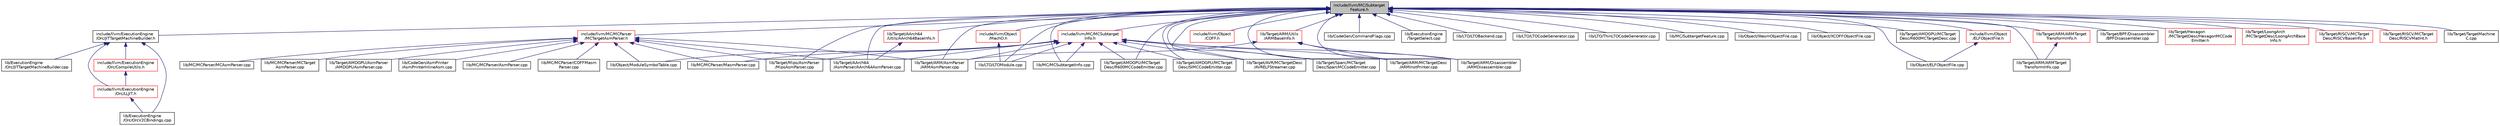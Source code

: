 digraph "include/llvm/MC/SubtargetFeature.h"
{
 // LATEX_PDF_SIZE
  bgcolor="transparent";
  edge [fontname="Helvetica",fontsize="10",labelfontname="Helvetica",labelfontsize="10"];
  node [fontname="Helvetica",fontsize="10",shape=record];
  Node1 [label="include/llvm/MC/Subtarget\lFeature.h",height=0.2,width=0.4,color="black", fillcolor="grey75", style="filled", fontcolor="black",tooltip=" "];
  Node1 -> Node2 [dir="back",color="midnightblue",fontsize="10",style="solid",fontname="Helvetica"];
  Node2 [label="include/llvm/ExecutionEngine\l/Orc/JITTargetMachineBuilder.h",height=0.2,width=0.4,color="black",URL="$JITTargetMachineBuilder_8h.html",tooltip=" "];
  Node2 -> Node3 [dir="back",color="midnightblue",fontsize="10",style="solid",fontname="Helvetica"];
  Node3 [label="include/llvm/ExecutionEngine\l/Orc/CompileUtils.h",height=0.2,width=0.4,color="red",URL="$CompileUtils_8h.html",tooltip=" "];
  Node3 -> Node4 [dir="back",color="midnightblue",fontsize="10",style="solid",fontname="Helvetica"];
  Node4 [label="include/llvm/ExecutionEngine\l/Orc/LLJIT.h",height=0.2,width=0.4,color="red",URL="$ExecutionEngine_2Orc_2LLJIT_8h.html",tooltip=" "];
  Node4 -> Node6 [dir="back",color="midnightblue",fontsize="10",style="solid",fontname="Helvetica"];
  Node6 [label="lib/ExecutionEngine\l/Orc/OrcV2CBindings.cpp",height=0.2,width=0.4,color="black",URL="$OrcV2CBindings_8cpp.html",tooltip=" "];
  Node2 -> Node4 [dir="back",color="midnightblue",fontsize="10",style="solid",fontname="Helvetica"];
  Node2 -> Node8 [dir="back",color="midnightblue",fontsize="10",style="solid",fontname="Helvetica"];
  Node8 [label="lib/ExecutionEngine\l/Orc/JITTargetMachineBuilder.cpp",height=0.2,width=0.4,color="black",URL="$JITTargetMachineBuilder_8cpp.html",tooltip=" "];
  Node2 -> Node6 [dir="back",color="midnightblue",fontsize="10",style="solid",fontname="Helvetica"];
  Node1 -> Node9 [dir="back",color="midnightblue",fontsize="10",style="solid",fontname="Helvetica"];
  Node9 [label="include/llvm/MC/MCParser\l/MCTargetAsmParser.h",height=0.2,width=0.4,color="red",URL="$MCTargetAsmParser_8h.html",tooltip=" "];
  Node9 -> Node10 [dir="back",color="midnightblue",fontsize="10",style="solid",fontname="Helvetica"];
  Node10 [label="lib/CodeGen/AsmPrinter\l/AsmPrinterInlineAsm.cpp",height=0.2,width=0.4,color="black",URL="$AsmPrinterInlineAsm_8cpp.html",tooltip=" "];
  Node9 -> Node11 [dir="back",color="midnightblue",fontsize="10",style="solid",fontname="Helvetica"];
  Node11 [label="lib/MC/MCParser/AsmParser.cpp",height=0.2,width=0.4,color="black",URL="$AsmParser_8cpp.html",tooltip=" "];
  Node9 -> Node12 [dir="back",color="midnightblue",fontsize="10",style="solid",fontname="Helvetica"];
  Node12 [label="lib/MC/MCParser/COFFMasm\lParser.cpp",height=0.2,width=0.4,color="black",URL="$COFFMasmParser_8cpp.html",tooltip=" "];
  Node9 -> Node13 [dir="back",color="midnightblue",fontsize="10",style="solid",fontname="Helvetica"];
  Node13 [label="lib/MC/MCParser/MasmParser.cpp",height=0.2,width=0.4,color="black",URL="$MasmParser_8cpp.html",tooltip=" "];
  Node9 -> Node14 [dir="back",color="midnightblue",fontsize="10",style="solid",fontname="Helvetica"];
  Node14 [label="lib/MC/MCParser/MCAsmParser.cpp",height=0.2,width=0.4,color="black",URL="$MCAsmParser_8cpp.html",tooltip=" "];
  Node9 -> Node15 [dir="back",color="midnightblue",fontsize="10",style="solid",fontname="Helvetica"];
  Node15 [label="lib/MC/MCParser/MCTarget\lAsmParser.cpp",height=0.2,width=0.4,color="black",URL="$MCTargetAsmParser_8cpp.html",tooltip=" "];
  Node9 -> Node16 [dir="back",color="midnightblue",fontsize="10",style="solid",fontname="Helvetica"];
  Node16 [label="lib/Object/ModuleSymbolTable.cpp",height=0.2,width=0.4,color="black",URL="$ModuleSymbolTable_8cpp.html",tooltip=" "];
  Node9 -> Node17 [dir="back",color="midnightblue",fontsize="10",style="solid",fontname="Helvetica"];
  Node17 [label="lib/Target/AArch64\l/AsmParser/AArch64AsmParser.cpp",height=0.2,width=0.4,color="black",URL="$AArch64AsmParser_8cpp.html",tooltip=" "];
  Node9 -> Node18 [dir="back",color="midnightblue",fontsize="10",style="solid",fontname="Helvetica"];
  Node18 [label="lib/Target/AMDGPU/AsmParser\l/AMDGPUAsmParser.cpp",height=0.2,width=0.4,color="black",URL="$AMDGPUAsmParser_8cpp.html",tooltip=" "];
  Node9 -> Node19 [dir="back",color="midnightblue",fontsize="10",style="solid",fontname="Helvetica"];
  Node19 [label="lib/Target/ARM/AsmParser\l/ARMAsmParser.cpp",height=0.2,width=0.4,color="black",URL="$ARMAsmParser_8cpp.html",tooltip=" "];
  Node9 -> Node27 [dir="back",color="midnightblue",fontsize="10",style="solid",fontname="Helvetica"];
  Node27 [label="lib/Target/Mips/AsmParser\l/MipsAsmParser.cpp",height=0.2,width=0.4,color="black",URL="$MipsAsmParser_8cpp.html",tooltip=" "];
  Node1 -> Node39 [dir="back",color="midnightblue",fontsize="10",style="solid",fontname="Helvetica"];
  Node39 [label="include/llvm/MC/MCSubtarget\lInfo.h",height=0.2,width=0.4,color="red",URL="$MCSubtargetInfo_8h.html",tooltip=" "];
  Node39 -> Node1067 [dir="back",color="midnightblue",fontsize="10",style="solid",fontname="Helvetica"];
  Node1067 [label="lib/LTO/LTOModule.cpp",height=0.2,width=0.4,color="black",URL="$LTOModule_8cpp.html",tooltip=" "];
  Node39 -> Node13 [dir="back",color="midnightblue",fontsize="10",style="solid",fontname="Helvetica"];
  Node39 -> Node1105 [dir="back",color="midnightblue",fontsize="10",style="solid",fontname="Helvetica"];
  Node1105 [label="lib/MC/MCSubtargetInfo.cpp",height=0.2,width=0.4,color="black",URL="$MCSubtargetInfo_8cpp.html",tooltip=" "];
  Node39 -> Node16 [dir="back",color="midnightblue",fontsize="10",style="solid",fontname="Helvetica"];
  Node39 -> Node17 [dir="back",color="midnightblue",fontsize="10",style="solid",fontname="Helvetica"];
  Node39 -> Node1120 [dir="back",color="midnightblue",fontsize="10",style="solid",fontname="Helvetica"];
  Node1120 [label="lib/Target/AMDGPU/MCTarget\lDesc/R600MCCodeEmitter.cpp",height=0.2,width=0.4,color="black",URL="$R600MCCodeEmitter_8cpp.html",tooltip=" "];
  Node39 -> Node1121 [dir="back",color="midnightblue",fontsize="10",style="solid",fontname="Helvetica"];
  Node1121 [label="lib/Target/AMDGPU/MCTarget\lDesc/SIMCCodeEmitter.cpp",height=0.2,width=0.4,color="black",URL="$SIMCCodeEmitter_8cpp.html",tooltip=" "];
  Node39 -> Node19 [dir="back",color="midnightblue",fontsize="10",style="solid",fontname="Helvetica"];
  Node39 -> Node495 [dir="back",color="midnightblue",fontsize="10",style="solid",fontname="Helvetica"];
  Node495 [label="lib/Target/ARM/Disassembler\l/ARMDisassembler.cpp",height=0.2,width=0.4,color="black",URL="$ARMDisassembler_8cpp.html",tooltip=" "];
  Node39 -> Node1130 [dir="back",color="midnightblue",fontsize="10",style="solid",fontname="Helvetica"];
  Node1130 [label="lib/Target/ARM/MCTargetDesc\l/ARMInstPrinter.cpp",height=0.2,width=0.4,color="black",URL="$ARMInstPrinter_8cpp.html",tooltip=" "];
  Node39 -> Node1135 [dir="back",color="midnightblue",fontsize="10",style="solid",fontname="Helvetica"];
  Node1135 [label="lib/Target/AVR/MCTargetDesc\l/AVRELFStreamer.cpp",height=0.2,width=0.4,color="black",URL="$AVRELFStreamer_8cpp.html",tooltip=" "];
  Node39 -> Node27 [dir="back",color="midnightblue",fontsize="10",style="solid",fontname="Helvetica"];
  Node39 -> Node1205 [dir="back",color="midnightblue",fontsize="10",style="solid",fontname="Helvetica"];
  Node1205 [label="lib/Target/Sparc/MCTarget\lDesc/SparcMCCodeEmitter.cpp",height=0.2,width=0.4,color="black",URL="$SparcMCCodeEmitter_8cpp.html",tooltip=" "];
  Node1 -> Node1231 [dir="back",color="midnightblue",fontsize="10",style="solid",fontname="Helvetica"];
  Node1231 [label="include/llvm/Object\l/COFF.h",height=0.2,width=0.4,color="red",URL="$Object_2COFF_8h.html",tooltip=" "];
  Node1 -> Node1276 [dir="back",color="midnightblue",fontsize="10",style="solid",fontname="Helvetica"];
  Node1276 [label="include/llvm/Object\l/ELFObjectFile.h",height=0.2,width=0.4,color="red",URL="$ELFObjectFile_8h.html",tooltip=" "];
  Node1276 -> Node1293 [dir="back",color="midnightblue",fontsize="10",style="solid",fontname="Helvetica"];
  Node1293 [label="lib/Object/ELFObjectFile.cpp",height=0.2,width=0.4,color="black",URL="$ELFObjectFile_8cpp.html",tooltip=" "];
  Node1 -> Node1298 [dir="back",color="midnightblue",fontsize="10",style="solid",fontname="Helvetica"];
  Node1298 [label="include/llvm/Object\l/MachO.h",height=0.2,width=0.4,color="red",URL="$Object_2MachO_8h.html",tooltip=" "];
  Node1298 -> Node1067 [dir="back",color="midnightblue",fontsize="10",style="solid",fontname="Helvetica"];
  Node1 -> Node1326 [dir="back",color="midnightblue",fontsize="10",style="solid",fontname="Helvetica"];
  Node1326 [label="lib/CodeGen/CommandFlags.cpp",height=0.2,width=0.4,color="black",URL="$CommandFlags_8cpp.html",tooltip=" "];
  Node1 -> Node1327 [dir="back",color="midnightblue",fontsize="10",style="solid",fontname="Helvetica"];
  Node1327 [label="lib/ExecutionEngine\l/TargetSelect.cpp",height=0.2,width=0.4,color="black",URL="$TargetSelect_8cpp.html",tooltip=" "];
  Node1 -> Node1328 [dir="back",color="midnightblue",fontsize="10",style="solid",fontname="Helvetica"];
  Node1328 [label="lib/LTO/LTOBackend.cpp",height=0.2,width=0.4,color="black",URL="$LTOBackend_8cpp.html",tooltip=" "];
  Node1 -> Node1066 [dir="back",color="midnightblue",fontsize="10",style="solid",fontname="Helvetica"];
  Node1066 [label="lib/LTO/LTOCodeGenerator.cpp",height=0.2,width=0.4,color="black",URL="$LTOCodeGenerator_8cpp.html",tooltip=" "];
  Node1 -> Node1067 [dir="back",color="midnightblue",fontsize="10",style="solid",fontname="Helvetica"];
  Node1 -> Node1329 [dir="back",color="midnightblue",fontsize="10",style="solid",fontname="Helvetica"];
  Node1329 [label="lib/LTO/ThinLTOCodeGenerator.cpp",height=0.2,width=0.4,color="black",URL="$ThinLTOCodeGenerator_8cpp.html",tooltip=" "];
  Node1 -> Node1105 [dir="back",color="midnightblue",fontsize="10",style="solid",fontname="Helvetica"];
  Node1 -> Node1330 [dir="back",color="midnightblue",fontsize="10",style="solid",fontname="Helvetica"];
  Node1330 [label="lib/MC/SubtargetFeature.cpp",height=0.2,width=0.4,color="black",URL="$SubtargetFeature_8cpp.html",tooltip=" "];
  Node1 -> Node1293 [dir="back",color="midnightblue",fontsize="10",style="solid",fontname="Helvetica"];
  Node1 -> Node1331 [dir="back",color="midnightblue",fontsize="10",style="solid",fontname="Helvetica"];
  Node1331 [label="lib/Object/WasmObjectFile.cpp",height=0.2,width=0.4,color="black",URL="$WasmObjectFile_8cpp.html",tooltip=" "];
  Node1 -> Node1332 [dir="back",color="midnightblue",fontsize="10",style="solid",fontname="Helvetica"];
  Node1332 [label="lib/Object/XCOFFObjectFile.cpp",height=0.2,width=0.4,color="black",URL="$XCOFFObjectFile_8cpp.html",tooltip=" "];
  Node1 -> Node1333 [dir="back",color="midnightblue",fontsize="10",style="solid",fontname="Helvetica"];
  Node1333 [label="lib/Target/AArch64\l/Utils/AArch64BaseInfo.h",height=0.2,width=0.4,color="red",URL="$AArch64BaseInfo_8h.html",tooltip=" "];
  Node1333 -> Node17 [dir="back",color="midnightblue",fontsize="10",style="solid",fontname="Helvetica"];
  Node1 -> Node17 [dir="back",color="midnightblue",fontsize="10",style="solid",fontname="Helvetica"];
  Node1 -> Node1120 [dir="back",color="midnightblue",fontsize="10",style="solid",fontname="Helvetica"];
  Node1 -> Node1345 [dir="back",color="midnightblue",fontsize="10",style="solid",fontname="Helvetica"];
  Node1345 [label="lib/Target/AMDGPU/MCTarget\lDesc/R600MCTargetDesc.cpp",height=0.2,width=0.4,color="black",URL="$R600MCTargetDesc_8cpp.html",tooltip="This file provides R600 specific target descriptions."];
  Node1 -> Node1121 [dir="back",color="midnightblue",fontsize="10",style="solid",fontname="Helvetica"];
  Node1 -> Node1346 [dir="back",color="midnightblue",fontsize="10",style="solid",fontname="Helvetica"];
  Node1346 [label="lib/Target/ARM/Utils\l/ARMBaseInfo.h",height=0.2,width=0.4,color="red",URL="$Utils_2ARMBaseInfo_8h.html",tooltip=" "];
  Node1346 -> Node19 [dir="back",color="midnightblue",fontsize="10",style="solid",fontname="Helvetica"];
  Node1346 -> Node495 [dir="back",color="midnightblue",fontsize="10",style="solid",fontname="Helvetica"];
  Node1346 -> Node1130 [dir="back",color="midnightblue",fontsize="10",style="solid",fontname="Helvetica"];
  Node1 -> Node62 [dir="back",color="midnightblue",fontsize="10",style="solid",fontname="Helvetica"];
  Node62 [label="lib/Target/ARM/ARMTarget\lTransformInfo.h",height=0.2,width=0.4,color="red",URL="$ARMTargetTransformInfo_8h.html",tooltip=" "];
  Node62 -> Node66 [dir="back",color="midnightblue",fontsize="10",style="solid",fontname="Helvetica"];
  Node66 [label="lib/Target/ARM/ARMTarget\lTransformInfo.cpp",height=0.2,width=0.4,color="black",URL="$ARMTargetTransformInfo_8cpp.html",tooltip=" "];
  Node1 -> Node66 [dir="back",color="midnightblue",fontsize="10",style="solid",fontname="Helvetica"];
  Node1 -> Node19 [dir="back",color="midnightblue",fontsize="10",style="solid",fontname="Helvetica"];
  Node1 -> Node495 [dir="back",color="midnightblue",fontsize="10",style="solid",fontname="Helvetica"];
  Node1 -> Node1130 [dir="back",color="midnightblue",fontsize="10",style="solid",fontname="Helvetica"];
  Node1 -> Node1135 [dir="back",color="midnightblue",fontsize="10",style="solid",fontname="Helvetica"];
  Node1 -> Node1355 [dir="back",color="midnightblue",fontsize="10",style="solid",fontname="Helvetica"];
  Node1355 [label="lib/Target/BPF/Disassembler\l/BPFDisassembler.cpp",height=0.2,width=0.4,color="black",URL="$BPFDisassembler_8cpp.html",tooltip=" "];
  Node1 -> Node1356 [dir="back",color="midnightblue",fontsize="10",style="solid",fontname="Helvetica"];
  Node1356 [label="lib/Target/Hexagon\l/MCTargetDesc/HexagonMCCode\lEmitter.h",height=0.2,width=0.4,color="red",URL="$HexagonMCCodeEmitter_8h.html",tooltip=" "];
  Node1 -> Node1357 [dir="back",color="midnightblue",fontsize="10",style="solid",fontname="Helvetica"];
  Node1357 [label="lib/Target/LoongArch\l/MCTargetDesc/LoongArchBase\lInfo.h",height=0.2,width=0.4,color="red",URL="$LoongArchBaseInfo_8h.html",tooltip=" "];
  Node1 -> Node27 [dir="back",color="midnightblue",fontsize="10",style="solid",fontname="Helvetica"];
  Node1 -> Node1361 [dir="back",color="midnightblue",fontsize="10",style="solid",fontname="Helvetica"];
  Node1361 [label="lib/Target/RISCV/MCTarget\lDesc/RISCVBaseInfo.h",height=0.2,width=0.4,color="red",URL="$RISCVBaseInfo_8h.html",tooltip=" "];
  Node1 -> Node1364 [dir="back",color="midnightblue",fontsize="10",style="solid",fontname="Helvetica"];
  Node1364 [label="lib/Target/RISCV/MCTarget\lDesc/RISCVMatInt.h",height=0.2,width=0.4,color="red",URL="$RISCVMatInt_8h.html",tooltip=" "];
  Node1 -> Node1205 [dir="back",color="midnightblue",fontsize="10",style="solid",fontname="Helvetica"];
  Node1 -> Node1366 [dir="back",color="midnightblue",fontsize="10",style="solid",fontname="Helvetica"];
  Node1366 [label="lib/Target/TargetMachine\lC.cpp",height=0.2,width=0.4,color="black",URL="$TargetMachineC_8cpp.html",tooltip=" "];
}
